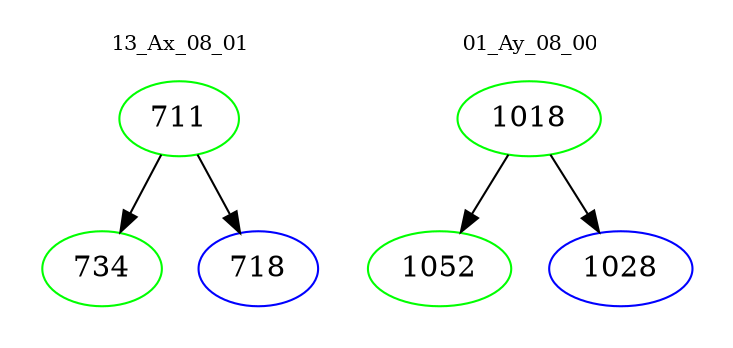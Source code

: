 digraph{
subgraph cluster_0 {
color = white
label = "13_Ax_08_01";
fontsize=10;
T0_711 [label="711", color="green"]
T0_711 -> T0_734 [color="black"]
T0_734 [label="734", color="green"]
T0_711 -> T0_718 [color="black"]
T0_718 [label="718", color="blue"]
}
subgraph cluster_1 {
color = white
label = "01_Ay_08_00";
fontsize=10;
T1_1018 [label="1018", color="green"]
T1_1018 -> T1_1052 [color="black"]
T1_1052 [label="1052", color="green"]
T1_1018 -> T1_1028 [color="black"]
T1_1028 [label="1028", color="blue"]
}
}
